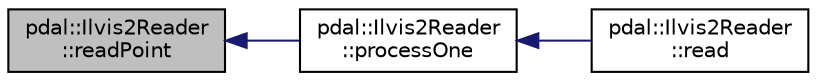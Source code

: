 digraph "pdal::Ilvis2Reader::readPoint"
{
  edge [fontname="Helvetica",fontsize="10",labelfontname="Helvetica",labelfontsize="10"];
  node [fontname="Helvetica",fontsize="10",shape=record];
  rankdir="LR";
  Node1 [label="pdal::Ilvis2Reader\l::readPoint",height=0.2,width=0.4,color="black", fillcolor="grey75", style="filled", fontcolor="black"];
  Node1 -> Node2 [dir="back",color="midnightblue",fontsize="10",style="solid",fontname="Helvetica"];
  Node2 [label="pdal::Ilvis2Reader\l::processOne",height=0.2,width=0.4,color="black", fillcolor="white", style="filled",URL="$classpdal_1_1Ilvis2Reader.html#ac396bea41b06d5528521dc48f2bf3f1b"];
  Node2 -> Node3 [dir="back",color="midnightblue",fontsize="10",style="solid",fontname="Helvetica"];
  Node3 [label="pdal::Ilvis2Reader\l::read",height=0.2,width=0.4,color="black", fillcolor="white", style="filled",URL="$classpdal_1_1Ilvis2Reader.html#a36ad873f8bdb773ccd87a9b8d3127cde"];
}
